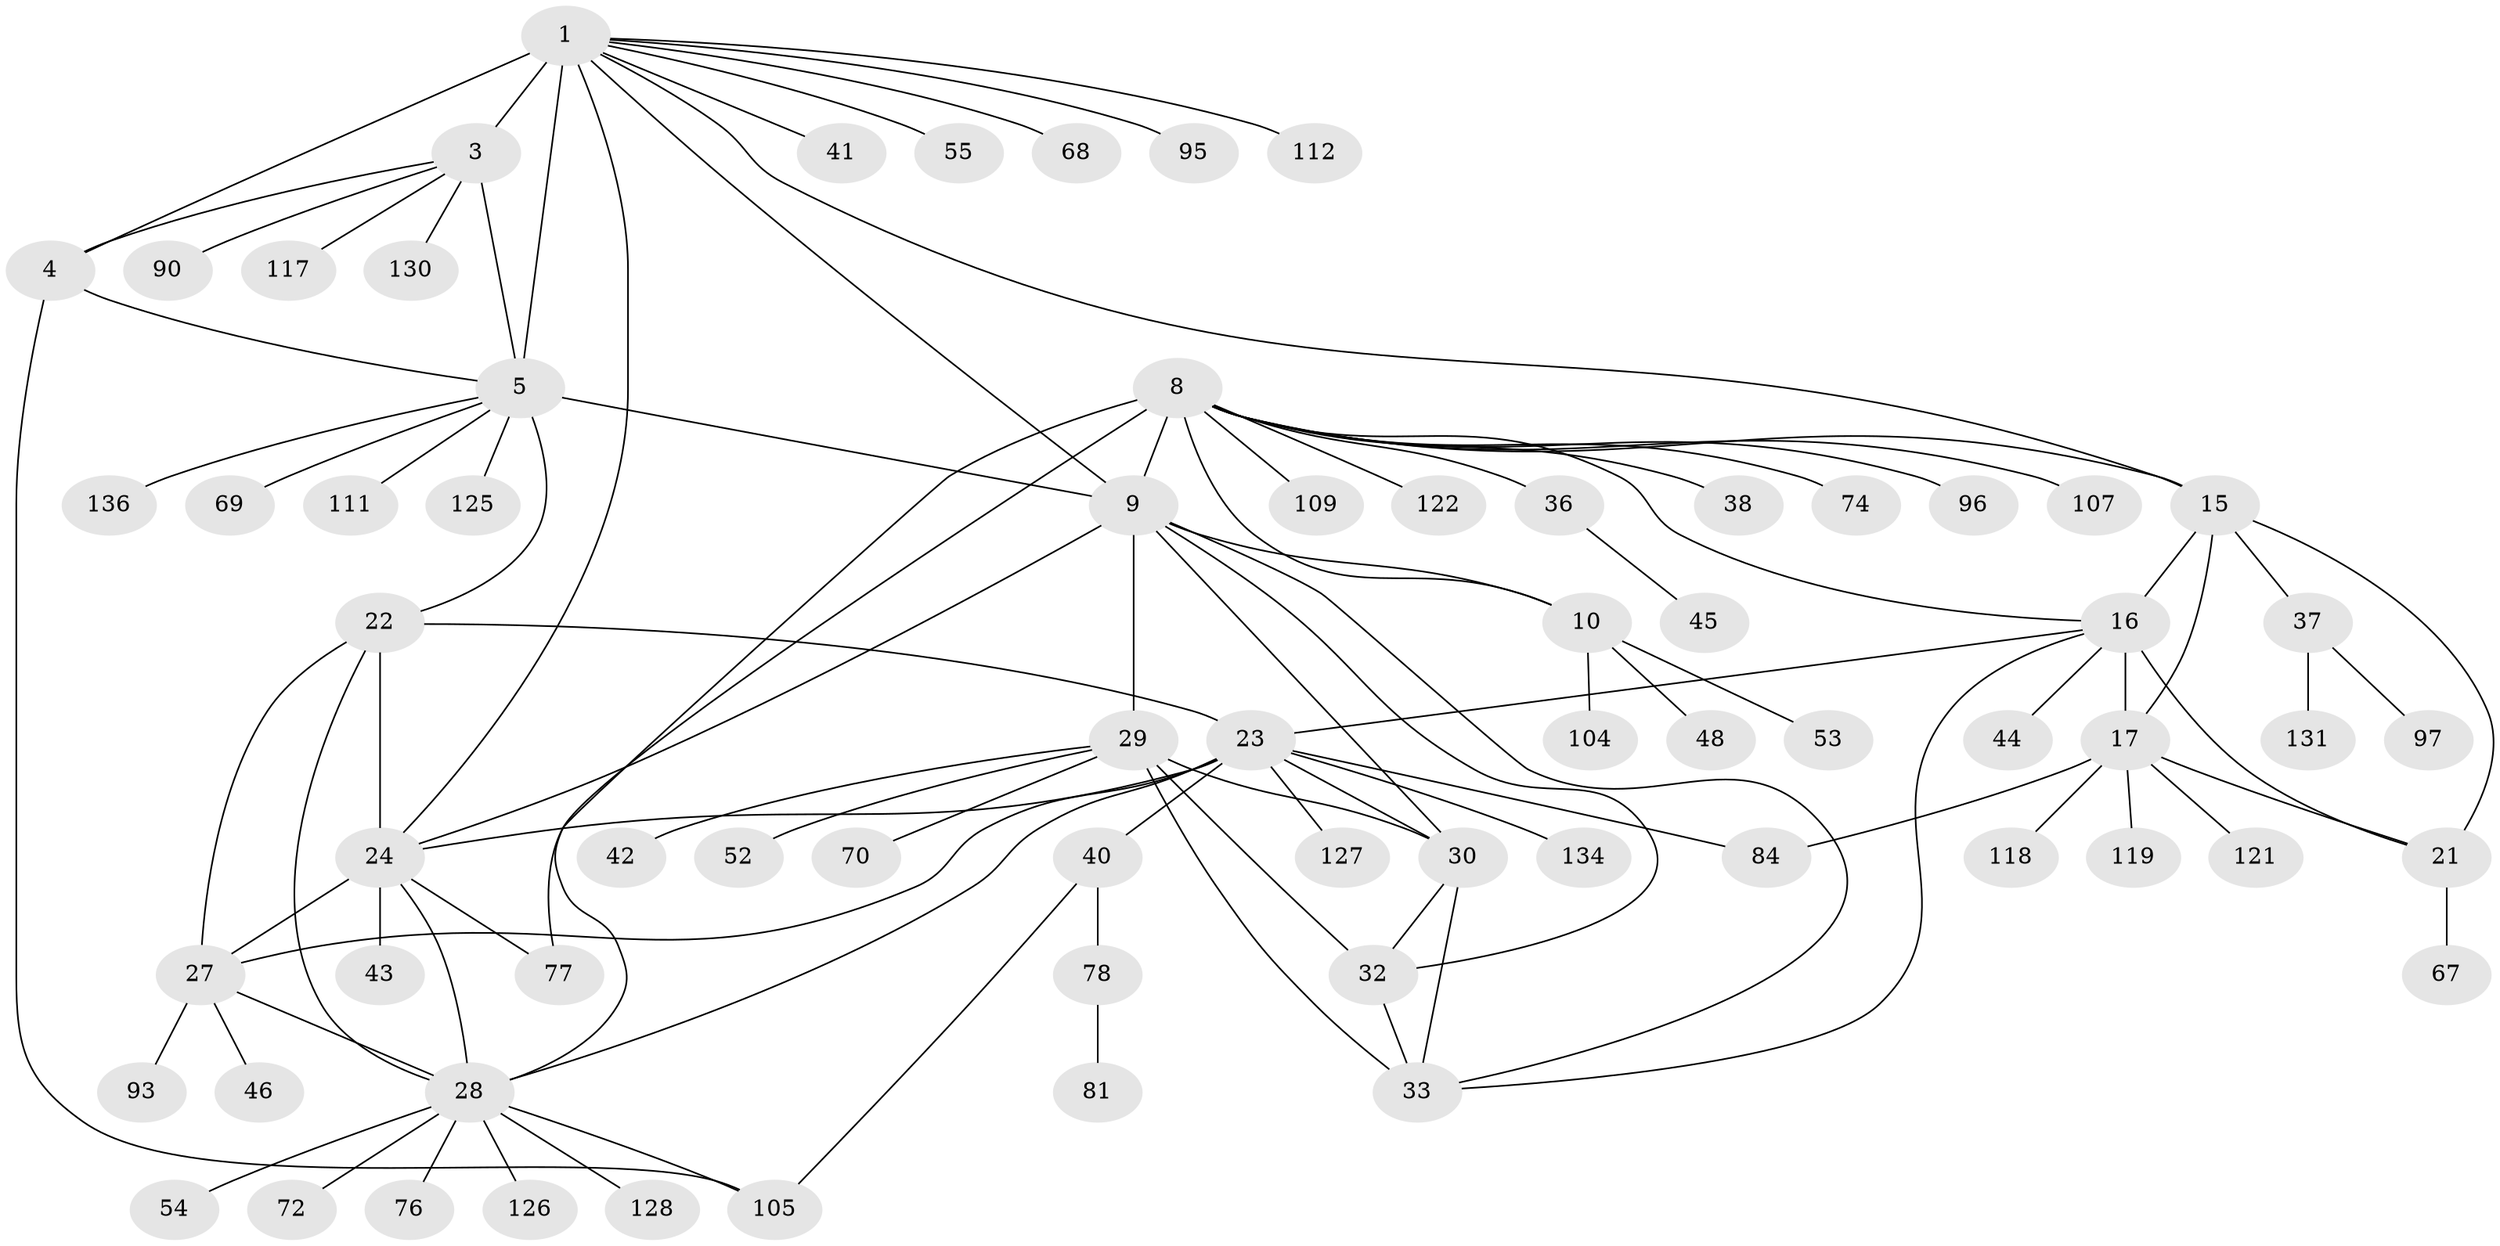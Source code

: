 // original degree distribution, {11: 0.02857142857142857, 10: 0.03571428571428571, 9: 0.04285714285714286, 8: 0.06428571428571428, 6: 0.02142857142857143, 12: 0.02142857142857143, 7: 0.02142857142857143, 13: 0.007142857142857143, 15: 0.007142857142857143, 2: 0.09285714285714286, 3: 0.05, 1: 0.6, 4: 0.007142857142857143}
// Generated by graph-tools (version 1.1) at 2025/19/03/04/25 18:19:58]
// undirected, 70 vertices, 101 edges
graph export_dot {
graph [start="1"]
  node [color=gray90,style=filled];
  1 [super="+6+47+2"];
  3;
  4 [super="+51"];
  5 [super="+7"];
  8 [super="+11+13"];
  9 [super="+92+31+12"];
  10;
  15 [super="+19+135+89+56"];
  16 [super="+18+49"];
  17;
  21 [super="+82+66+39"];
  22 [super="+124"];
  23 [super="+26+57"];
  24 [super="+132+25"];
  27;
  28;
  29 [super="+34"];
  30 [super="+85+99+103+101+94+73+87+50"];
  32 [super="+60"];
  33 [super="+91+35"];
  36;
  37;
  38;
  40;
  41 [super="+106"];
  42 [super="+100+137"];
  43;
  44;
  45;
  46;
  48;
  52;
  53;
  54;
  55;
  67;
  68;
  69 [super="+102"];
  70;
  72;
  74;
  76;
  77;
  78;
  81;
  84;
  90;
  93;
  95;
  96;
  97 [super="+138"];
  104;
  105 [super="+116"];
  107;
  109;
  111;
  112;
  117;
  118;
  119;
  121;
  122;
  125;
  126;
  127;
  128;
  130;
  131;
  134;
  136;
  1 -- 3 [weight=3];
  1 -- 4 [weight=3];
  1 -- 5 [weight=6];
  1 -- 41;
  1 -- 55;
  1 -- 95;
  1 -- 9 [weight=2];
  1 -- 68;
  1 -- 15;
  1 -- 112;
  1 -- 24;
  3 -- 4;
  3 -- 5 [weight=2];
  3 -- 90;
  3 -- 117;
  3 -- 130;
  4 -- 5 [weight=2];
  4 -- 105;
  5 -- 69;
  5 -- 136;
  5 -- 111;
  5 -- 22;
  5 -- 125;
  5 -- 9;
  8 -- 9 [weight=8];
  8 -- 10 [weight=4];
  8 -- 96;
  8 -- 77;
  8 -- 36;
  8 -- 38;
  8 -- 74;
  8 -- 107;
  8 -- 109;
  8 -- 122;
  8 -- 28;
  8 -- 16;
  8 -- 15;
  9 -- 10 [weight=2];
  9 -- 32;
  9 -- 33 [weight=2];
  9 -- 24;
  9 -- 29 [weight=2];
  9 -- 30;
  10 -- 48;
  10 -- 53;
  10 -- 104;
  15 -- 16 [weight=6];
  15 -- 17 [weight=3];
  15 -- 21 [weight=3];
  15 -- 37;
  16 -- 17 [weight=2];
  16 -- 21 [weight=2];
  16 -- 33 [weight=2];
  16 -- 44;
  16 -- 23;
  17 -- 21;
  17 -- 84;
  17 -- 118;
  17 -- 119;
  17 -- 121;
  21 -- 67;
  22 -- 23 [weight=2];
  22 -- 24 [weight=2];
  22 -- 27;
  22 -- 28;
  23 -- 24 [weight=4];
  23 -- 27 [weight=2];
  23 -- 28 [weight=2];
  23 -- 134;
  23 -- 40;
  23 -- 84;
  23 -- 30;
  23 -- 127;
  24 -- 27 [weight=2];
  24 -- 28 [weight=2];
  24 -- 43;
  24 -- 77;
  27 -- 28;
  27 -- 46;
  27 -- 93;
  28 -- 54;
  28 -- 72;
  28 -- 76;
  28 -- 105;
  28 -- 126;
  28 -- 128;
  29 -- 30 [weight=2];
  29 -- 32 [weight=2];
  29 -- 33 [weight=4];
  29 -- 70;
  29 -- 42;
  29 -- 52;
  30 -- 32;
  30 -- 33 [weight=2];
  32 -- 33 [weight=2];
  36 -- 45;
  37 -- 97;
  37 -- 131;
  40 -- 78;
  40 -- 105;
  78 -- 81;
}
